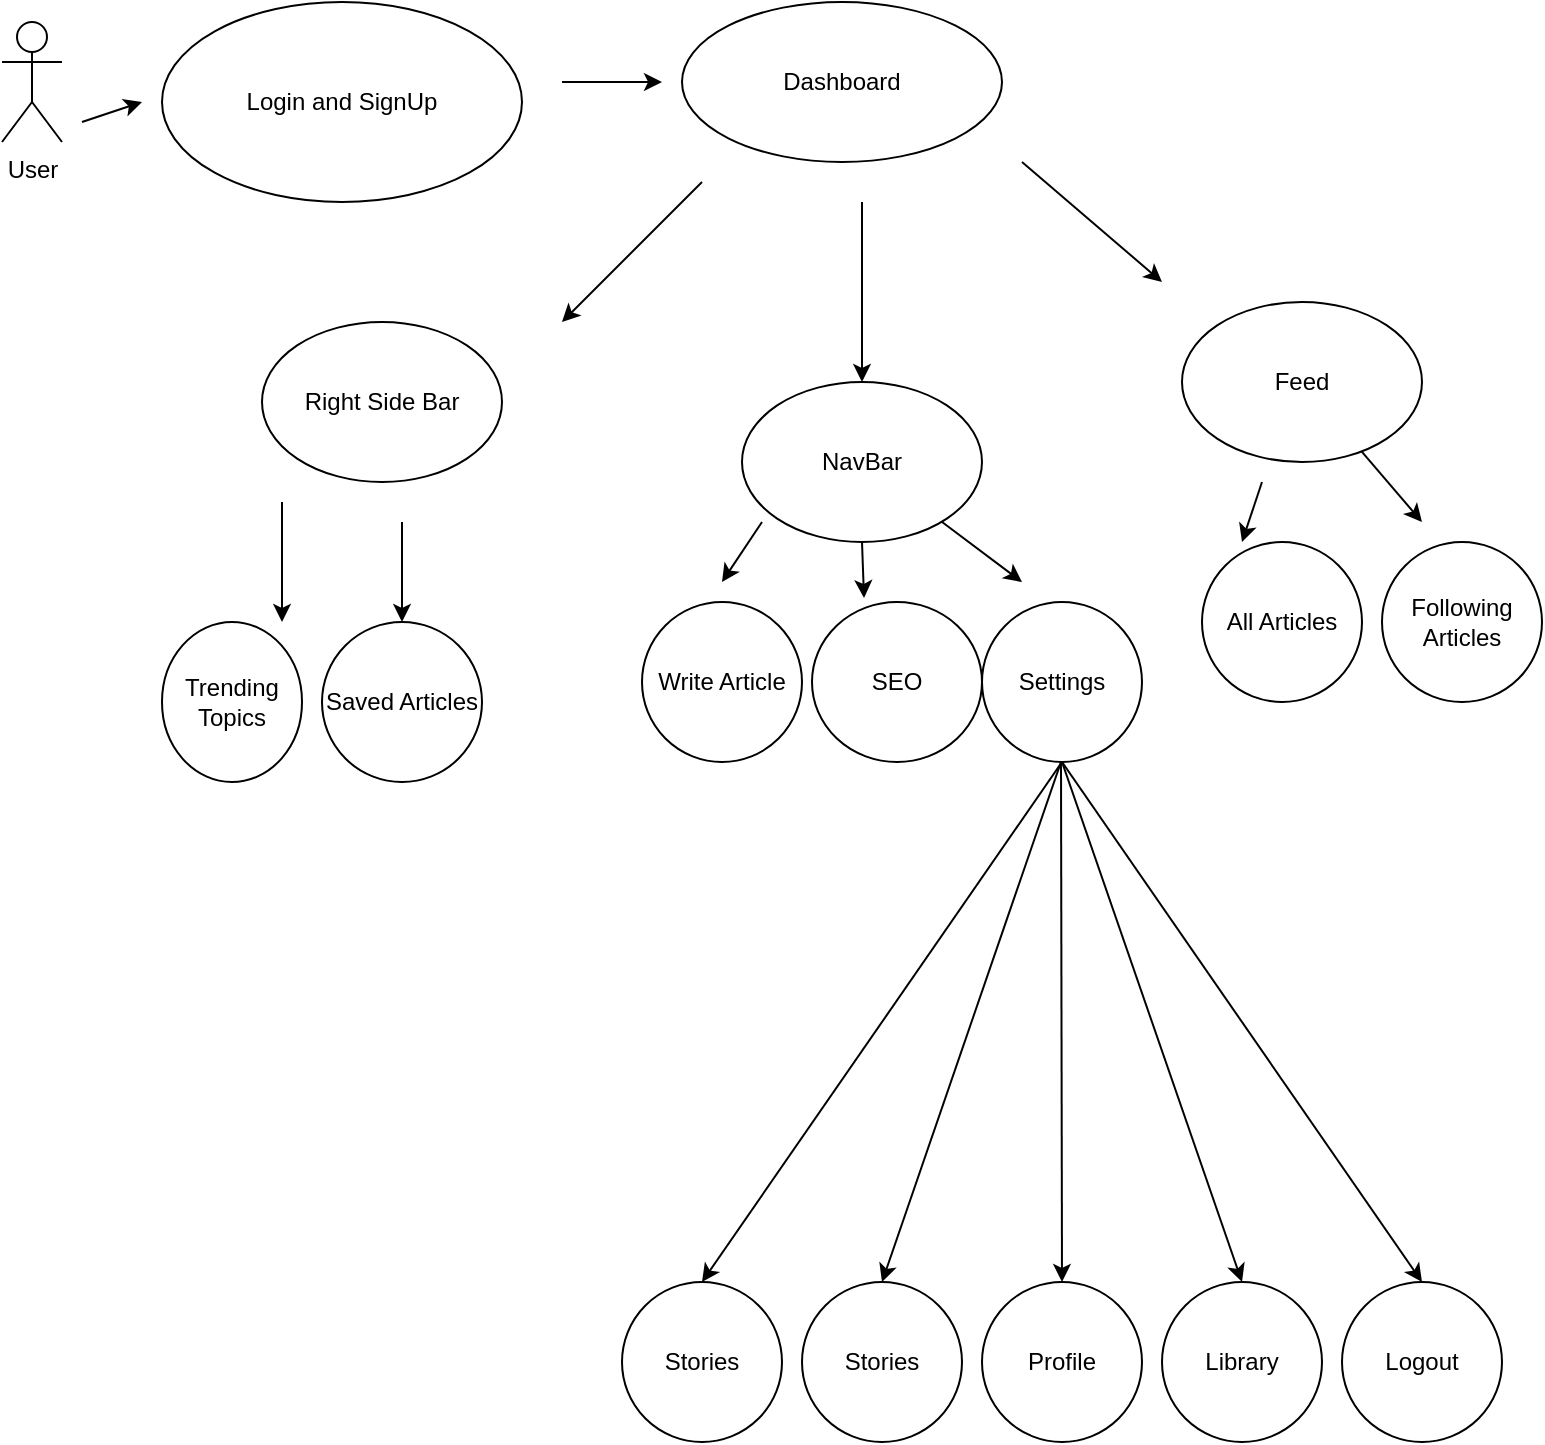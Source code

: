 <mxfile version="22.0.0" type="github">
  <diagram name="Page-1" id="HLBAHSRAQftFI1AV-PXY">
    <mxGraphModel dx="1434" dy="790" grid="1" gridSize="10" guides="1" tooltips="1" connect="1" arrows="1" fold="1" page="1" pageScale="1" pageWidth="850" pageHeight="1100" math="0" shadow="0">
      <root>
        <mxCell id="0" />
        <mxCell id="1" parent="0" />
        <mxCell id="kWuQgmkxJEoCWj09236m-1" value="Login and SignUp" style="ellipse;whiteSpace=wrap;html=1;" parent="1" vertex="1">
          <mxGeometry x="100" y="70" width="180" height="100" as="geometry" />
        </mxCell>
        <mxCell id="kWuQgmkxJEoCWj09236m-2" value="Text" style="text;strokeColor=none;align=center;fillColor=none;html=1;verticalAlign=middle;whiteSpace=wrap;rounded=0;" parent="1" vertex="1">
          <mxGeometry x="440" y="95" width="60" height="30" as="geometry" />
        </mxCell>
        <mxCell id="kWuQgmkxJEoCWj09236m-3" value="Dashboard" style="ellipse;whiteSpace=wrap;html=1;" parent="1" vertex="1">
          <mxGeometry x="360" y="70" width="160" height="80" as="geometry" />
        </mxCell>
        <mxCell id="kWuQgmkxJEoCWj09236m-8" value="" style="endArrow=classic;html=1;rounded=0;" parent="1" target="kWuQgmkxJEoCWj09236m-5" edge="1">
          <mxGeometry width="50" height="50" relative="1" as="geometry">
            <mxPoint x="450" y="170" as="sourcePoint" />
            <mxPoint x="520" y="241" as="targetPoint" />
            <Array as="points">
              <mxPoint x="450" y="220" />
            </Array>
          </mxGeometry>
        </mxCell>
        <mxCell id="kWuQgmkxJEoCWj09236m-10" value="Feed" style="ellipse;whiteSpace=wrap;html=1;" parent="1" vertex="1">
          <mxGeometry x="610" y="220" width="120" height="80" as="geometry" />
        </mxCell>
        <mxCell id="kWuQgmkxJEoCWj09236m-11" value="Right Side Bar" style="ellipse;whiteSpace=wrap;html=1;" parent="1" vertex="1">
          <mxGeometry x="150" y="230" width="120" height="80" as="geometry" />
        </mxCell>
        <mxCell id="kWuQgmkxJEoCWj09236m-12" value="" style="endArrow=classic;html=1;rounded=0;" parent="1" edge="1">
          <mxGeometry width="50" height="50" relative="1" as="geometry">
            <mxPoint x="370" y="160" as="sourcePoint" />
            <mxPoint x="300" y="230" as="targetPoint" />
          </mxGeometry>
        </mxCell>
        <mxCell id="kWuQgmkxJEoCWj09236m-13" value="" style="endArrow=classic;html=1;rounded=0;" parent="1" edge="1">
          <mxGeometry width="50" height="50" relative="1" as="geometry">
            <mxPoint x="530" y="150" as="sourcePoint" />
            <mxPoint x="600" y="210" as="targetPoint" />
            <Array as="points" />
          </mxGeometry>
        </mxCell>
        <mxCell id="kWuQgmkxJEoCWj09236m-14" value="" style="endArrow=classic;html=1;rounded=0;" parent="1" edge="1">
          <mxGeometry width="50" height="50" relative="1" as="geometry">
            <mxPoint x="300" y="110" as="sourcePoint" />
            <mxPoint x="350" y="110" as="targetPoint" />
          </mxGeometry>
        </mxCell>
        <mxCell id="kWuQgmkxJEoCWj09236m-15" value="Saved Articles" style="ellipse;whiteSpace=wrap;html=1;" parent="1" vertex="1">
          <mxGeometry x="180" y="380" width="80" height="80" as="geometry" />
        </mxCell>
        <mxCell id="kWuQgmkxJEoCWj09236m-16" value="Trending Topics" style="ellipse;whiteSpace=wrap;html=1;" parent="1" vertex="1">
          <mxGeometry x="100" y="380" width="70" height="80" as="geometry" />
        </mxCell>
        <mxCell id="kWuQgmkxJEoCWj09236m-17" value="" style="endArrow=classic;html=1;rounded=0;" parent="1" edge="1">
          <mxGeometry width="50" height="50" relative="1" as="geometry">
            <mxPoint x="160" y="320" as="sourcePoint" />
            <mxPoint x="160" y="380" as="targetPoint" />
          </mxGeometry>
        </mxCell>
        <mxCell id="kWuQgmkxJEoCWj09236m-18" value="" style="endArrow=classic;html=1;rounded=0;" parent="1" source="kWuQgmkxJEoCWj09236m-5" edge="1">
          <mxGeometry width="50" height="50" relative="1" as="geometry">
            <mxPoint x="400" y="310" as="sourcePoint" />
            <mxPoint x="450" y="260" as="targetPoint" />
          </mxGeometry>
        </mxCell>
        <mxCell id="kWuQgmkxJEoCWj09236m-19" value="" style="endArrow=classic;html=1;rounded=0;" parent="1" target="kWuQgmkxJEoCWj09236m-5" edge="1">
          <mxGeometry width="50" height="50" relative="1" as="geometry">
            <mxPoint x="400" y="310" as="sourcePoint" />
            <mxPoint x="450" y="260" as="targetPoint" />
          </mxGeometry>
        </mxCell>
        <mxCell id="kWuQgmkxJEoCWj09236m-5" value="NavBar" style="ellipse;whiteSpace=wrap;html=1;" parent="1" vertex="1">
          <mxGeometry x="390" y="260" width="120" height="80" as="geometry" />
        </mxCell>
        <mxCell id="kWuQgmkxJEoCWj09236m-20" value="" style="endArrow=classic;html=1;rounded=0;" parent="1" edge="1">
          <mxGeometry width="50" height="50" relative="1" as="geometry">
            <mxPoint x="220" y="330" as="sourcePoint" />
            <mxPoint x="220" y="380" as="targetPoint" />
          </mxGeometry>
        </mxCell>
        <mxCell id="kWuQgmkxJEoCWj09236m-21" value="User" style="shape=umlActor;verticalLabelPosition=bottom;verticalAlign=top;html=1;outlineConnect=0;" parent="1" vertex="1">
          <mxGeometry x="20" y="80" width="30" height="60" as="geometry" />
        </mxCell>
        <mxCell id="kWuQgmkxJEoCWj09236m-22" value="" style="endArrow=classic;html=1;rounded=0;" parent="1" edge="1">
          <mxGeometry width="50" height="50" relative="1" as="geometry">
            <mxPoint x="60" y="130" as="sourcePoint" />
            <mxPoint x="90" y="120" as="targetPoint" />
          </mxGeometry>
        </mxCell>
        <mxCell id="kWuQgmkxJEoCWj09236m-26" value="Write Article" style="ellipse;whiteSpace=wrap;html=1;" parent="1" vertex="1">
          <mxGeometry x="340" y="370" width="80" height="80" as="geometry" />
        </mxCell>
        <mxCell id="kWuQgmkxJEoCWj09236m-27" value="" style="endArrow=classic;html=1;rounded=0;" parent="1" edge="1">
          <mxGeometry width="50" height="50" relative="1" as="geometry">
            <mxPoint x="400" y="330" as="sourcePoint" />
            <mxPoint x="380" y="360" as="targetPoint" />
          </mxGeometry>
        </mxCell>
        <mxCell id="kWuQgmkxJEoCWj09236m-28" value="SEO" style="ellipse;whiteSpace=wrap;html=1;" parent="1" vertex="1">
          <mxGeometry x="425" y="370" width="85" height="80" as="geometry" />
        </mxCell>
        <mxCell id="kWuQgmkxJEoCWj09236m-29" value="Settings" style="ellipse;whiteSpace=wrap;html=1;" parent="1" vertex="1">
          <mxGeometry x="510" y="370" width="80" height="80" as="geometry" />
        </mxCell>
        <mxCell id="kWuQgmkxJEoCWj09236m-30" value="" style="endArrow=classic;html=1;rounded=0;entryX=0.306;entryY=-0.025;entryDx=0;entryDy=0;entryPerimeter=0;" parent="1" target="kWuQgmkxJEoCWj09236m-28" edge="1">
          <mxGeometry width="50" height="50" relative="1" as="geometry">
            <mxPoint x="450" y="340" as="sourcePoint" />
            <mxPoint x="450" y="360" as="targetPoint" />
          </mxGeometry>
        </mxCell>
        <mxCell id="kWuQgmkxJEoCWj09236m-31" value="" style="endArrow=classic;html=1;rounded=0;" parent="1" source="kWuQgmkxJEoCWj09236m-5" edge="1">
          <mxGeometry width="50" height="50" relative="1" as="geometry">
            <mxPoint x="450" y="320" as="sourcePoint" />
            <mxPoint x="530" y="360" as="targetPoint" />
          </mxGeometry>
        </mxCell>
        <mxCell id="kWuQgmkxJEoCWj09236m-32" value="All Articles" style="ellipse;whiteSpace=wrap;html=1;" parent="1" vertex="1">
          <mxGeometry x="620" y="340" width="80" height="80" as="geometry" />
        </mxCell>
        <mxCell id="kWuQgmkxJEoCWj09236m-33" value="Following Articles" style="ellipse;whiteSpace=wrap;html=1;" parent="1" vertex="1">
          <mxGeometry x="710" y="340" width="80" height="80" as="geometry" />
        </mxCell>
        <mxCell id="kWuQgmkxJEoCWj09236m-34" value="" style="endArrow=classic;html=1;rounded=0;" parent="1" source="kWuQgmkxJEoCWj09236m-10" edge="1">
          <mxGeometry width="50" height="50" relative="1" as="geometry">
            <mxPoint x="700" y="325" as="sourcePoint" />
            <mxPoint x="730" y="330" as="targetPoint" />
          </mxGeometry>
        </mxCell>
        <mxCell id="kWuQgmkxJEoCWj09236m-35" value="" style="endArrow=classic;html=1;rounded=0;entryX=0.25;entryY=0;entryDx=0;entryDy=0;entryPerimeter=0;" parent="1" target="kWuQgmkxJEoCWj09236m-32" edge="1">
          <mxGeometry width="50" height="50" relative="1" as="geometry">
            <mxPoint x="650" y="310" as="sourcePoint" />
            <mxPoint x="630" y="290" as="targetPoint" />
          </mxGeometry>
        </mxCell>
        <mxCell id="5FA6khE3D7yvK3VwwhYJ-2" value="Profile" style="ellipse;whiteSpace=wrap;html=1;aspect=fixed;" vertex="1" parent="1">
          <mxGeometry x="510" y="710" width="80" height="80" as="geometry" />
        </mxCell>
        <mxCell id="5FA6khE3D7yvK3VwwhYJ-4" value="" style="endArrow=classic;html=1;rounded=0;entryX=0.5;entryY=0;entryDx=0;entryDy=0;" edge="1" parent="1" target="5FA6khE3D7yvK3VwwhYJ-2">
          <mxGeometry width="50" height="50" relative="1" as="geometry">
            <mxPoint x="549.5" y="450" as="sourcePoint" />
            <mxPoint x="550" y="500" as="targetPoint" />
          </mxGeometry>
        </mxCell>
        <mxCell id="5FA6khE3D7yvK3VwwhYJ-5" value="Library" style="ellipse;whiteSpace=wrap;html=1;aspect=fixed;" vertex="1" parent="1">
          <mxGeometry x="600" y="710" width="80" height="80" as="geometry" />
        </mxCell>
        <mxCell id="5FA6khE3D7yvK3VwwhYJ-6" value="Stories" style="ellipse;whiteSpace=wrap;html=1;aspect=fixed;" vertex="1" parent="1">
          <mxGeometry x="420" y="710" width="80" height="80" as="geometry" />
        </mxCell>
        <mxCell id="5FA6khE3D7yvK3VwwhYJ-7" value="" style="endArrow=classic;html=1;rounded=0;entryX=0.5;entryY=0;entryDx=0;entryDy=0;" edge="1" parent="1" target="5FA6khE3D7yvK3VwwhYJ-6">
          <mxGeometry width="50" height="50" relative="1" as="geometry">
            <mxPoint x="549.5" y="450" as="sourcePoint" />
            <mxPoint x="550" y="710" as="targetPoint" />
          </mxGeometry>
        </mxCell>
        <mxCell id="5FA6khE3D7yvK3VwwhYJ-9" value="" style="endArrow=classic;html=1;rounded=0;entryX=0.5;entryY=0;entryDx=0;entryDy=0;exitX=0.5;exitY=1;exitDx=0;exitDy=0;" edge="1" parent="1" source="kWuQgmkxJEoCWj09236m-29" target="5FA6khE3D7yvK3VwwhYJ-5">
          <mxGeometry width="50" height="50" relative="1" as="geometry">
            <mxPoint x="559.5" y="460" as="sourcePoint" />
            <mxPoint x="560" y="720" as="targetPoint" />
          </mxGeometry>
        </mxCell>
        <mxCell id="5FA6khE3D7yvK3VwwhYJ-10" value="Logout" style="ellipse;whiteSpace=wrap;html=1;aspect=fixed;" vertex="1" parent="1">
          <mxGeometry x="690" y="710" width="80" height="80" as="geometry" />
        </mxCell>
        <mxCell id="5FA6khE3D7yvK3VwwhYJ-11" value="" style="endArrow=classic;html=1;rounded=0;entryX=0.5;entryY=0;entryDx=0;entryDy=0;exitX=0.5;exitY=1;exitDx=0;exitDy=0;" edge="1" parent="1" source="kWuQgmkxJEoCWj09236m-29" target="5FA6khE3D7yvK3VwwhYJ-10">
          <mxGeometry width="50" height="50" relative="1" as="geometry">
            <mxPoint x="560" y="460" as="sourcePoint" />
            <mxPoint x="650" y="720" as="targetPoint" />
          </mxGeometry>
        </mxCell>
        <mxCell id="5FA6khE3D7yvK3VwwhYJ-12" value="Stories" style="ellipse;whiteSpace=wrap;html=1;aspect=fixed;" vertex="1" parent="1">
          <mxGeometry x="330" y="710" width="80" height="80" as="geometry" />
        </mxCell>
        <mxCell id="5FA6khE3D7yvK3VwwhYJ-13" value="" style="endArrow=classic;html=1;rounded=0;entryX=0.5;entryY=0;entryDx=0;entryDy=0;" edge="1" parent="1" target="5FA6khE3D7yvK3VwwhYJ-12">
          <mxGeometry width="50" height="50" relative="1" as="geometry">
            <mxPoint x="550" y="450" as="sourcePoint" />
            <mxPoint x="470" y="720" as="targetPoint" />
          </mxGeometry>
        </mxCell>
      </root>
    </mxGraphModel>
  </diagram>
</mxfile>
